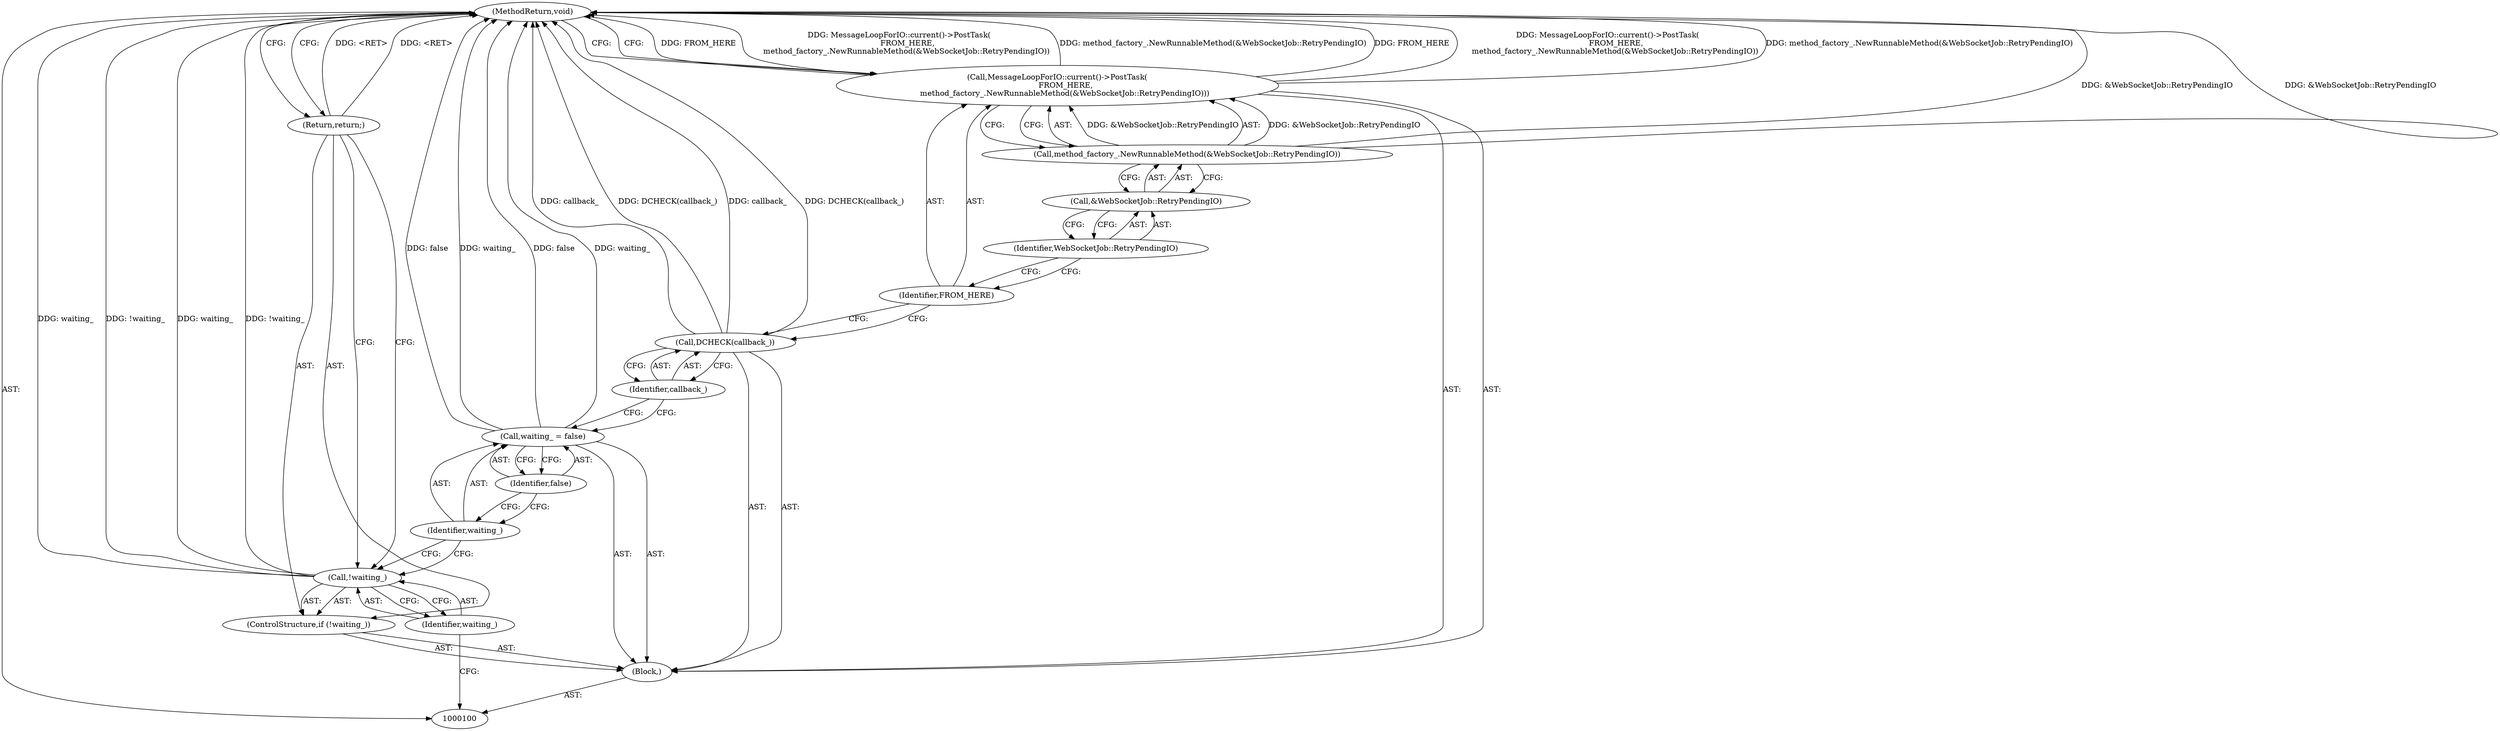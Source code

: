 digraph "0_Chrome_5dc90e57abcc7f0489e7ae09a3e687e9c6f4fad5_1" {
"1000116" [label="(MethodReturn,void)"];
"1000101" [label="(Block,)"];
"1000102" [label="(ControlStructure,if (!waiting_))"];
"1000103" [label="(Call,!waiting_)"];
"1000104" [label="(Identifier,waiting_)"];
"1000105" [label="(Return,return;)"];
"1000108" [label="(Identifier,false)"];
"1000106" [label="(Call,waiting_ = false)"];
"1000107" [label="(Identifier,waiting_)"];
"1000110" [label="(Identifier,callback_)"];
"1000109" [label="(Call,DCHECK(callback_))"];
"1000111" [label="(Call,MessageLoopForIO::current()->PostTask(\n       FROM_HERE,\n      method_factory_.NewRunnableMethod(&WebSocketJob::RetryPendingIO)))"];
"1000112" [label="(Identifier,FROM_HERE)"];
"1000114" [label="(Call,&WebSocketJob::RetryPendingIO)"];
"1000115" [label="(Identifier,WebSocketJob::RetryPendingIO)"];
"1000113" [label="(Call,method_factory_.NewRunnableMethod(&WebSocketJob::RetryPendingIO))"];
"1000116" -> "1000100"  [label="AST: "];
"1000116" -> "1000105"  [label="CFG: "];
"1000116" -> "1000111"  [label="CFG: "];
"1000106" -> "1000116"  [label="DDG: false"];
"1000106" -> "1000116"  [label="DDG: waiting_"];
"1000103" -> "1000116"  [label="DDG: waiting_"];
"1000103" -> "1000116"  [label="DDG: !waiting_"];
"1000113" -> "1000116"  [label="DDG: &WebSocketJob::RetryPendingIO"];
"1000111" -> "1000116"  [label="DDG: FROM_HERE"];
"1000111" -> "1000116"  [label="DDG: MessageLoopForIO::current()->PostTask(\n       FROM_HERE,\n      method_factory_.NewRunnableMethod(&WebSocketJob::RetryPendingIO))"];
"1000111" -> "1000116"  [label="DDG: method_factory_.NewRunnableMethod(&WebSocketJob::RetryPendingIO)"];
"1000109" -> "1000116"  [label="DDG: callback_"];
"1000109" -> "1000116"  [label="DDG: DCHECK(callback_)"];
"1000105" -> "1000116"  [label="DDG: <RET>"];
"1000101" -> "1000100"  [label="AST: "];
"1000102" -> "1000101"  [label="AST: "];
"1000106" -> "1000101"  [label="AST: "];
"1000109" -> "1000101"  [label="AST: "];
"1000111" -> "1000101"  [label="AST: "];
"1000102" -> "1000101"  [label="AST: "];
"1000103" -> "1000102"  [label="AST: "];
"1000105" -> "1000102"  [label="AST: "];
"1000103" -> "1000102"  [label="AST: "];
"1000103" -> "1000104"  [label="CFG: "];
"1000104" -> "1000103"  [label="AST: "];
"1000105" -> "1000103"  [label="CFG: "];
"1000107" -> "1000103"  [label="CFG: "];
"1000103" -> "1000116"  [label="DDG: waiting_"];
"1000103" -> "1000116"  [label="DDG: !waiting_"];
"1000104" -> "1000103"  [label="AST: "];
"1000104" -> "1000100"  [label="CFG: "];
"1000103" -> "1000104"  [label="CFG: "];
"1000105" -> "1000102"  [label="AST: "];
"1000105" -> "1000103"  [label="CFG: "];
"1000116" -> "1000105"  [label="CFG: "];
"1000105" -> "1000116"  [label="DDG: <RET>"];
"1000108" -> "1000106"  [label="AST: "];
"1000108" -> "1000107"  [label="CFG: "];
"1000106" -> "1000108"  [label="CFG: "];
"1000106" -> "1000101"  [label="AST: "];
"1000106" -> "1000108"  [label="CFG: "];
"1000107" -> "1000106"  [label="AST: "];
"1000108" -> "1000106"  [label="AST: "];
"1000110" -> "1000106"  [label="CFG: "];
"1000106" -> "1000116"  [label="DDG: false"];
"1000106" -> "1000116"  [label="DDG: waiting_"];
"1000107" -> "1000106"  [label="AST: "];
"1000107" -> "1000103"  [label="CFG: "];
"1000108" -> "1000107"  [label="CFG: "];
"1000110" -> "1000109"  [label="AST: "];
"1000110" -> "1000106"  [label="CFG: "];
"1000109" -> "1000110"  [label="CFG: "];
"1000109" -> "1000101"  [label="AST: "];
"1000109" -> "1000110"  [label="CFG: "];
"1000110" -> "1000109"  [label="AST: "];
"1000112" -> "1000109"  [label="CFG: "];
"1000109" -> "1000116"  [label="DDG: callback_"];
"1000109" -> "1000116"  [label="DDG: DCHECK(callback_)"];
"1000111" -> "1000101"  [label="AST: "];
"1000111" -> "1000113"  [label="CFG: "];
"1000112" -> "1000111"  [label="AST: "];
"1000113" -> "1000111"  [label="AST: "];
"1000116" -> "1000111"  [label="CFG: "];
"1000111" -> "1000116"  [label="DDG: FROM_HERE"];
"1000111" -> "1000116"  [label="DDG: MessageLoopForIO::current()->PostTask(\n       FROM_HERE,\n      method_factory_.NewRunnableMethod(&WebSocketJob::RetryPendingIO))"];
"1000111" -> "1000116"  [label="DDG: method_factory_.NewRunnableMethod(&WebSocketJob::RetryPendingIO)"];
"1000113" -> "1000111"  [label="DDG: &WebSocketJob::RetryPendingIO"];
"1000112" -> "1000111"  [label="AST: "];
"1000112" -> "1000109"  [label="CFG: "];
"1000115" -> "1000112"  [label="CFG: "];
"1000114" -> "1000113"  [label="AST: "];
"1000114" -> "1000115"  [label="CFG: "];
"1000115" -> "1000114"  [label="AST: "];
"1000113" -> "1000114"  [label="CFG: "];
"1000115" -> "1000114"  [label="AST: "];
"1000115" -> "1000112"  [label="CFG: "];
"1000114" -> "1000115"  [label="CFG: "];
"1000113" -> "1000111"  [label="AST: "];
"1000113" -> "1000114"  [label="CFG: "];
"1000114" -> "1000113"  [label="AST: "];
"1000111" -> "1000113"  [label="CFG: "];
"1000113" -> "1000116"  [label="DDG: &WebSocketJob::RetryPendingIO"];
"1000113" -> "1000111"  [label="DDG: &WebSocketJob::RetryPendingIO"];
}
